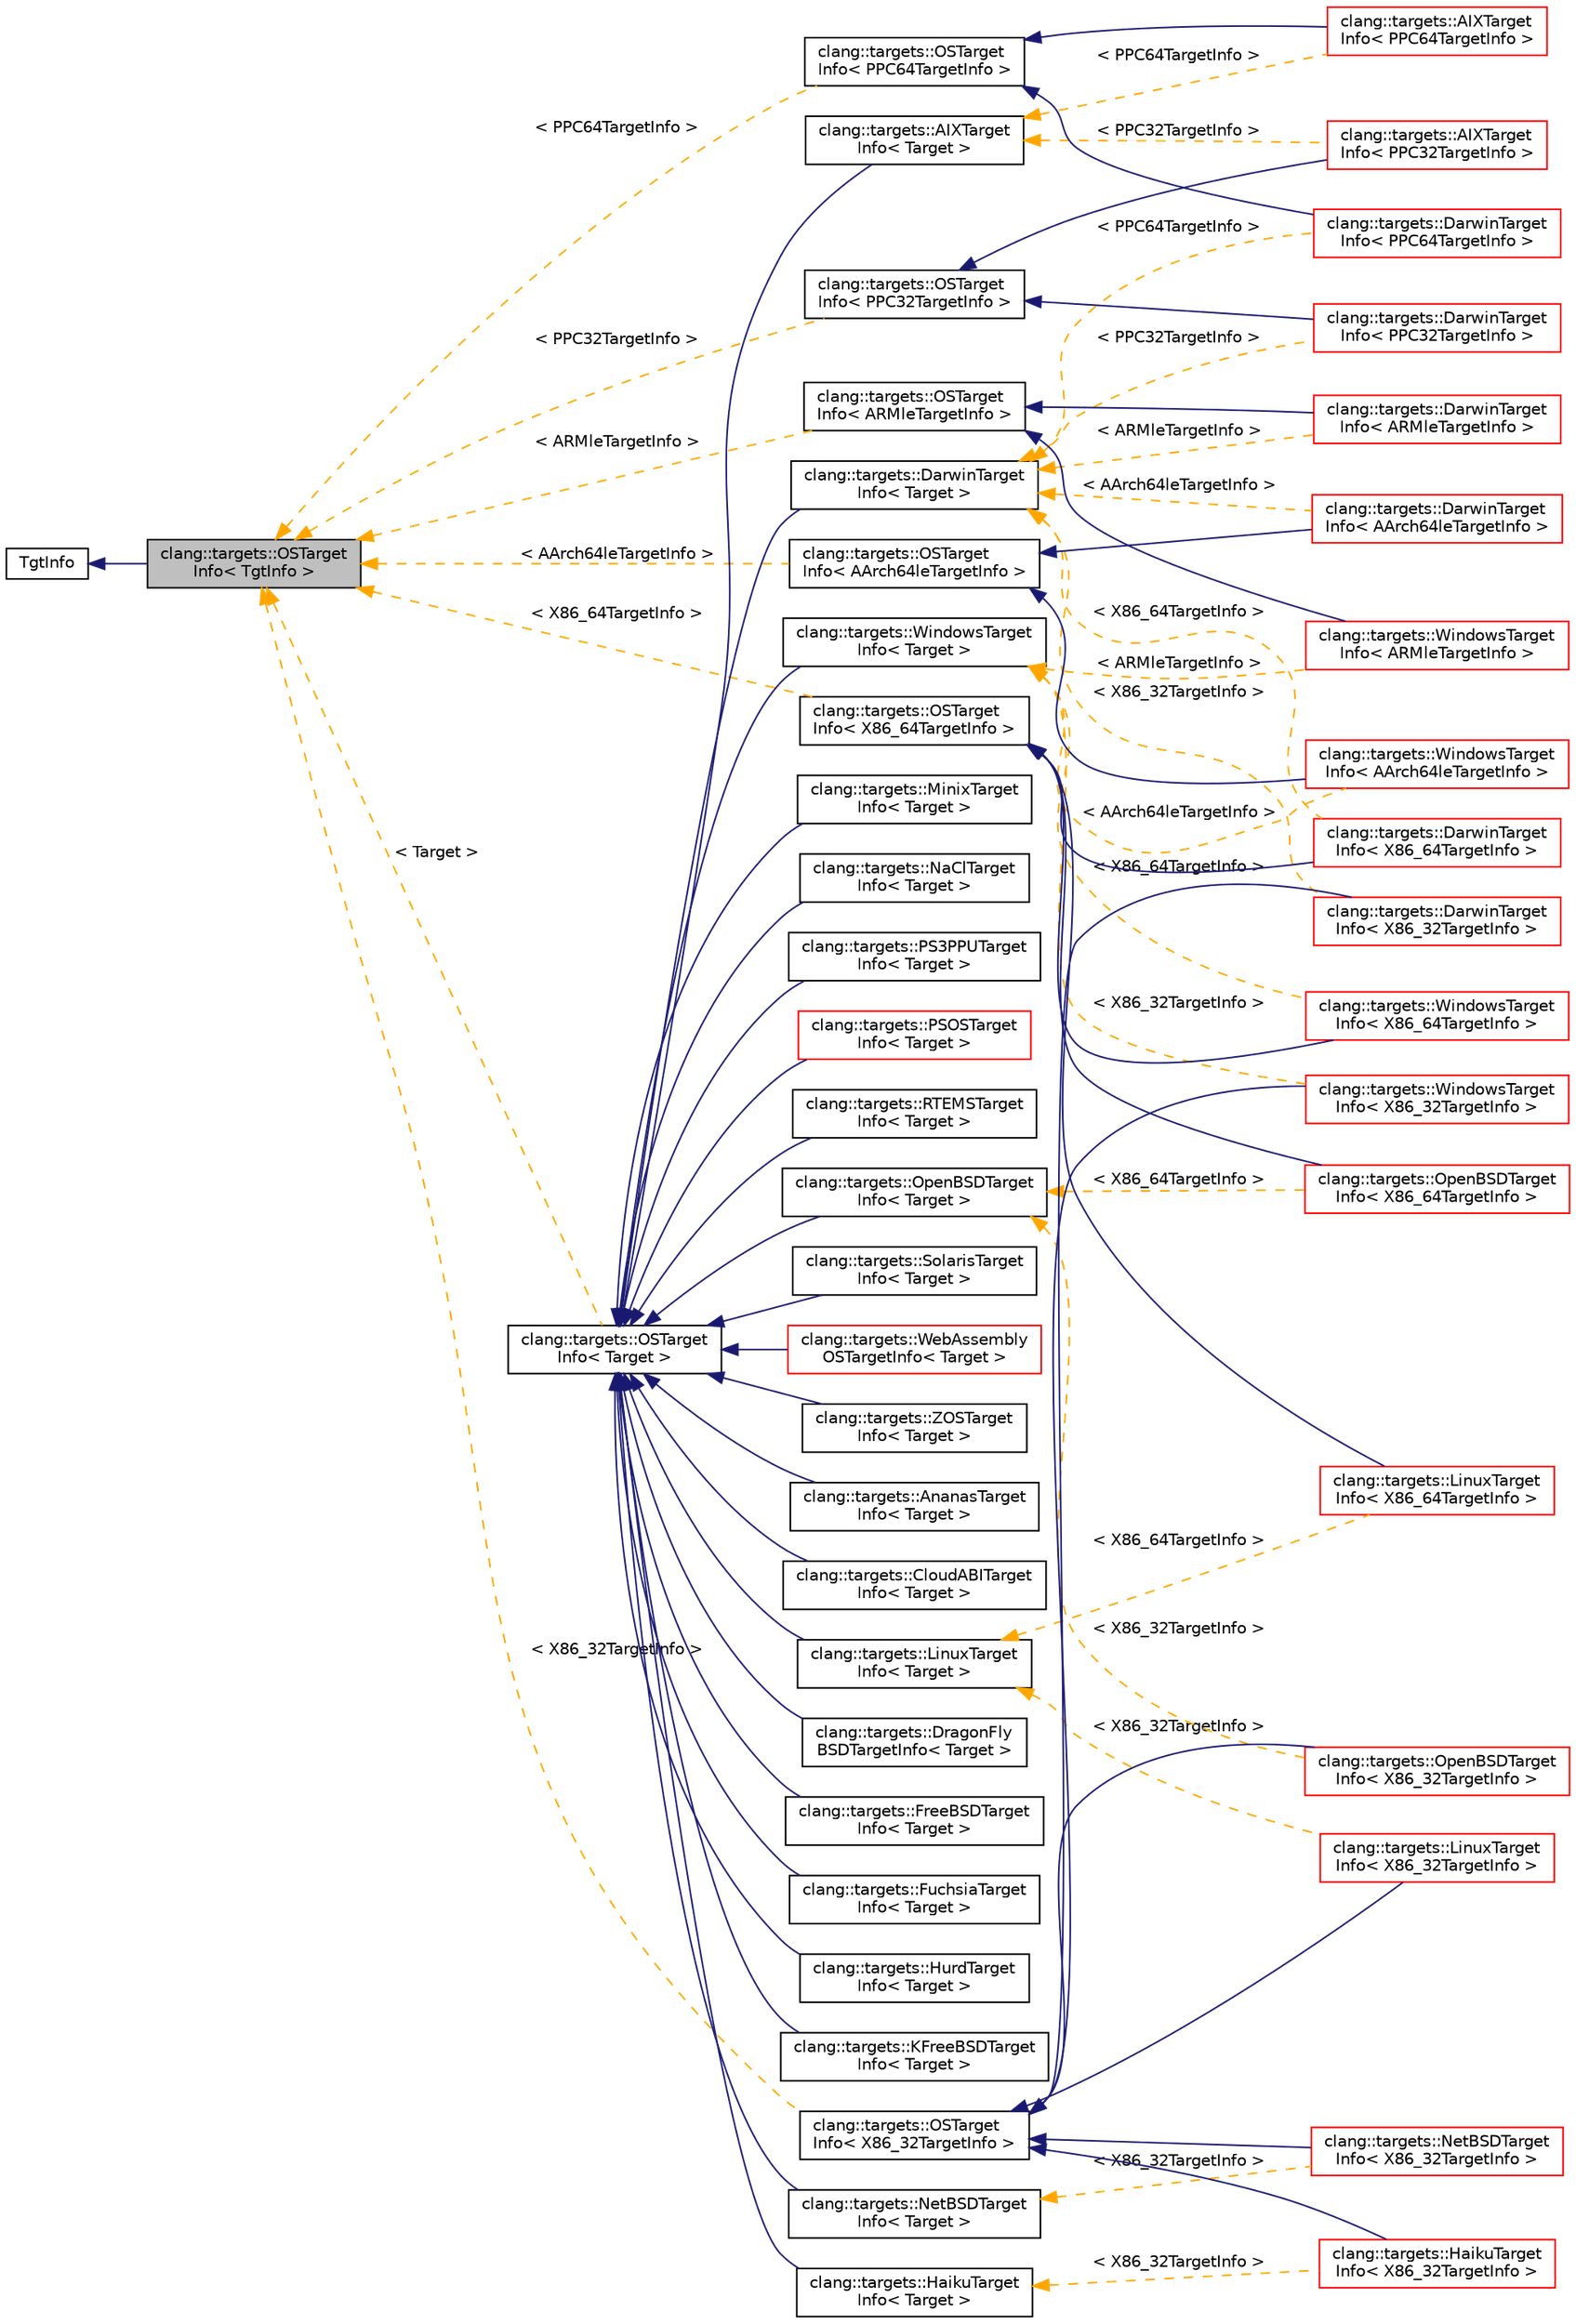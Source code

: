 digraph "clang::targets::OSTargetInfo&lt; TgtInfo &gt;"
{
 // LATEX_PDF_SIZE
  bgcolor="transparent";
  edge [fontname="Helvetica",fontsize="10",labelfontname="Helvetica",labelfontsize="10"];
  node [fontname="Helvetica",fontsize="10",shape=record];
  rankdir="LR";
  Node1 [label="clang::targets::OSTarget\lInfo\< TgtInfo \>",height=0.2,width=0.4,color="black", fillcolor="grey75", style="filled", fontcolor="black",tooltip=" "];
  Node2 -> Node1 [dir="back",color="midnightblue",fontsize="10",style="solid",fontname="Helvetica"];
  Node2 [label="TgtInfo",height=0.2,width=0.4,color="black",URL="$classTgtInfo.html",tooltip=" "];
  Node1 -> Node3 [dir="back",color="orange",fontsize="10",style="dashed",label=" \< Target \>" ,fontname="Helvetica"];
  Node3 [label="clang::targets::OSTarget\lInfo\< Target \>",height=0.2,width=0.4,color="black",URL="$classclang_1_1targets_1_1OSTargetInfo.html",tooltip=" "];
  Node3 -> Node4 [dir="back",color="midnightblue",fontsize="10",style="solid",fontname="Helvetica"];
  Node4 [label="clang::targets::AIXTarget\lInfo\< Target \>",height=0.2,width=0.4,color="black",URL="$classclang_1_1targets_1_1AIXTargetInfo.html",tooltip=" "];
  Node4 -> Node5 [dir="back",color="orange",fontsize="10",style="dashed",label=" \< PPC32TargetInfo \>" ,fontname="Helvetica"];
  Node5 [label="clang::targets::AIXTarget\lInfo\< PPC32TargetInfo \>",height=0.2,width=0.4,color="red",URL="$classclang_1_1targets_1_1AIXTargetInfo.html",tooltip=" "];
  Node4 -> Node7 [dir="back",color="orange",fontsize="10",style="dashed",label=" \< PPC64TargetInfo \>" ,fontname="Helvetica"];
  Node7 [label="clang::targets::AIXTarget\lInfo\< PPC64TargetInfo \>",height=0.2,width=0.4,color="red",URL="$classclang_1_1targets_1_1AIXTargetInfo.html",tooltip=" "];
  Node3 -> Node9 [dir="back",color="midnightblue",fontsize="10",style="solid",fontname="Helvetica"];
  Node9 [label="clang::targets::AnanasTarget\lInfo\< Target \>",height=0.2,width=0.4,color="black",URL="$classclang_1_1targets_1_1AnanasTargetInfo.html",tooltip=" "];
  Node3 -> Node10 [dir="back",color="midnightblue",fontsize="10",style="solid",fontname="Helvetica"];
  Node10 [label="clang::targets::CloudABITarget\lInfo\< Target \>",height=0.2,width=0.4,color="black",URL="$classclang_1_1targets_1_1CloudABITargetInfo.html",tooltip=" "];
  Node3 -> Node11 [dir="back",color="midnightblue",fontsize="10",style="solid",fontname="Helvetica"];
  Node11 [label="clang::targets::DarwinTarget\lInfo\< Target \>",height=0.2,width=0.4,color="black",URL="$classclang_1_1targets_1_1DarwinTargetInfo.html",tooltip=" "];
  Node11 -> Node12 [dir="back",color="orange",fontsize="10",style="dashed",label=" \< PPC32TargetInfo \>" ,fontname="Helvetica"];
  Node12 [label="clang::targets::DarwinTarget\lInfo\< PPC32TargetInfo \>",height=0.2,width=0.4,color="red",URL="$classclang_1_1targets_1_1DarwinTargetInfo.html",tooltip=" "];
  Node11 -> Node14 [dir="back",color="orange",fontsize="10",style="dashed",label=" \< X86_64TargetInfo \>" ,fontname="Helvetica"];
  Node14 [label="clang::targets::DarwinTarget\lInfo\< X86_64TargetInfo \>",height=0.2,width=0.4,color="red",URL="$classclang_1_1targets_1_1DarwinTargetInfo.html",tooltip=" "];
  Node11 -> Node16 [dir="back",color="orange",fontsize="10",style="dashed",label=" \< ARMleTargetInfo \>" ,fontname="Helvetica"];
  Node16 [label="clang::targets::DarwinTarget\lInfo\< ARMleTargetInfo \>",height=0.2,width=0.4,color="red",URL="$classclang_1_1targets_1_1DarwinTargetInfo.html",tooltip=" "];
  Node11 -> Node18 [dir="back",color="orange",fontsize="10",style="dashed",label=" \< PPC64TargetInfo \>" ,fontname="Helvetica"];
  Node18 [label="clang::targets::DarwinTarget\lInfo\< PPC64TargetInfo \>",height=0.2,width=0.4,color="red",URL="$classclang_1_1targets_1_1DarwinTargetInfo.html",tooltip=" "];
  Node11 -> Node20 [dir="back",color="orange",fontsize="10",style="dashed",label=" \< X86_32TargetInfo \>" ,fontname="Helvetica"];
  Node20 [label="clang::targets::DarwinTarget\lInfo\< X86_32TargetInfo \>",height=0.2,width=0.4,color="red",URL="$classclang_1_1targets_1_1DarwinTargetInfo.html",tooltip=" "];
  Node11 -> Node22 [dir="back",color="orange",fontsize="10",style="dashed",label=" \< AArch64leTargetInfo \>" ,fontname="Helvetica"];
  Node22 [label="clang::targets::DarwinTarget\lInfo\< AArch64leTargetInfo \>",height=0.2,width=0.4,color="red",URL="$classclang_1_1targets_1_1DarwinTargetInfo.html",tooltip=" "];
  Node3 -> Node24 [dir="back",color="midnightblue",fontsize="10",style="solid",fontname="Helvetica"];
  Node24 [label="clang::targets::DragonFly\lBSDTargetInfo\< Target \>",height=0.2,width=0.4,color="black",URL="$classclang_1_1targets_1_1DragonFlyBSDTargetInfo.html",tooltip=" "];
  Node3 -> Node25 [dir="back",color="midnightblue",fontsize="10",style="solid",fontname="Helvetica"];
  Node25 [label="clang::targets::FreeBSDTarget\lInfo\< Target \>",height=0.2,width=0.4,color="black",URL="$classclang_1_1targets_1_1FreeBSDTargetInfo.html",tooltip=" "];
  Node3 -> Node26 [dir="back",color="midnightblue",fontsize="10",style="solid",fontname="Helvetica"];
  Node26 [label="clang::targets::FuchsiaTarget\lInfo\< Target \>",height=0.2,width=0.4,color="black",URL="$classclang_1_1targets_1_1FuchsiaTargetInfo.html",tooltip=" "];
  Node3 -> Node27 [dir="back",color="midnightblue",fontsize="10",style="solid",fontname="Helvetica"];
  Node27 [label="clang::targets::HaikuTarget\lInfo\< Target \>",height=0.2,width=0.4,color="black",URL="$classclang_1_1targets_1_1HaikuTargetInfo.html",tooltip=" "];
  Node27 -> Node28 [dir="back",color="orange",fontsize="10",style="dashed",label=" \< X86_32TargetInfo \>" ,fontname="Helvetica"];
  Node28 [label="clang::targets::HaikuTarget\lInfo\< X86_32TargetInfo \>",height=0.2,width=0.4,color="red",URL="$classclang_1_1targets_1_1HaikuTargetInfo.html",tooltip=" "];
  Node3 -> Node30 [dir="back",color="midnightblue",fontsize="10",style="solid",fontname="Helvetica"];
  Node30 [label="clang::targets::HurdTarget\lInfo\< Target \>",height=0.2,width=0.4,color="black",URL="$classclang_1_1targets_1_1HurdTargetInfo.html",tooltip=" "];
  Node3 -> Node31 [dir="back",color="midnightblue",fontsize="10",style="solid",fontname="Helvetica"];
  Node31 [label="clang::targets::KFreeBSDTarget\lInfo\< Target \>",height=0.2,width=0.4,color="black",URL="$classclang_1_1targets_1_1KFreeBSDTargetInfo.html",tooltip=" "];
  Node3 -> Node32 [dir="back",color="midnightblue",fontsize="10",style="solid",fontname="Helvetica"];
  Node32 [label="clang::targets::LinuxTarget\lInfo\< Target \>",height=0.2,width=0.4,color="black",URL="$classclang_1_1targets_1_1LinuxTargetInfo.html",tooltip=" "];
  Node32 -> Node33 [dir="back",color="orange",fontsize="10",style="dashed",label=" \< X86_64TargetInfo \>" ,fontname="Helvetica"];
  Node33 [label="clang::targets::LinuxTarget\lInfo\< X86_64TargetInfo \>",height=0.2,width=0.4,color="red",URL="$classclang_1_1targets_1_1LinuxTargetInfo.html",tooltip=" "];
  Node32 -> Node35 [dir="back",color="orange",fontsize="10",style="dashed",label=" \< X86_32TargetInfo \>" ,fontname="Helvetica"];
  Node35 [label="clang::targets::LinuxTarget\lInfo\< X86_32TargetInfo \>",height=0.2,width=0.4,color="red",URL="$classclang_1_1targets_1_1LinuxTargetInfo.html",tooltip=" "];
  Node3 -> Node37 [dir="back",color="midnightblue",fontsize="10",style="solid",fontname="Helvetica"];
  Node37 [label="clang::targets::MinixTarget\lInfo\< Target \>",height=0.2,width=0.4,color="black",URL="$classclang_1_1targets_1_1MinixTargetInfo.html",tooltip=" "];
  Node3 -> Node38 [dir="back",color="midnightblue",fontsize="10",style="solid",fontname="Helvetica"];
  Node38 [label="clang::targets::NaClTarget\lInfo\< Target \>",height=0.2,width=0.4,color="black",URL="$classclang_1_1targets_1_1NaClTargetInfo.html",tooltip=" "];
  Node3 -> Node39 [dir="back",color="midnightblue",fontsize="10",style="solid",fontname="Helvetica"];
  Node39 [label="clang::targets::NetBSDTarget\lInfo\< Target \>",height=0.2,width=0.4,color="black",URL="$classclang_1_1targets_1_1NetBSDTargetInfo.html",tooltip=" "];
  Node39 -> Node40 [dir="back",color="orange",fontsize="10",style="dashed",label=" \< X86_32TargetInfo \>" ,fontname="Helvetica"];
  Node40 [label="clang::targets::NetBSDTarget\lInfo\< X86_32TargetInfo \>",height=0.2,width=0.4,color="red",URL="$classclang_1_1targets_1_1NetBSDTargetInfo.html",tooltip=" "];
  Node3 -> Node42 [dir="back",color="midnightblue",fontsize="10",style="solid",fontname="Helvetica"];
  Node42 [label="clang::targets::OpenBSDTarget\lInfo\< Target \>",height=0.2,width=0.4,color="black",URL="$classclang_1_1targets_1_1OpenBSDTargetInfo.html",tooltip=" "];
  Node42 -> Node43 [dir="back",color="orange",fontsize="10",style="dashed",label=" \< X86_64TargetInfo \>" ,fontname="Helvetica"];
  Node43 [label="clang::targets::OpenBSDTarget\lInfo\< X86_64TargetInfo \>",height=0.2,width=0.4,color="red",URL="$classclang_1_1targets_1_1OpenBSDTargetInfo.html",tooltip=" "];
  Node42 -> Node45 [dir="back",color="orange",fontsize="10",style="dashed",label=" \< X86_32TargetInfo \>" ,fontname="Helvetica"];
  Node45 [label="clang::targets::OpenBSDTarget\lInfo\< X86_32TargetInfo \>",height=0.2,width=0.4,color="red",URL="$classclang_1_1targets_1_1OpenBSDTargetInfo.html",tooltip=" "];
  Node3 -> Node47 [dir="back",color="midnightblue",fontsize="10",style="solid",fontname="Helvetica"];
  Node47 [label="clang::targets::PS3PPUTarget\lInfo\< Target \>",height=0.2,width=0.4,color="black",URL="$classclang_1_1targets_1_1PS3PPUTargetInfo.html",tooltip=" "];
  Node3 -> Node48 [dir="back",color="midnightblue",fontsize="10",style="solid",fontname="Helvetica"];
  Node48 [label="clang::targets::PSOSTarget\lInfo\< Target \>",height=0.2,width=0.4,color="red",URL="$classclang_1_1targets_1_1PSOSTargetInfo.html",tooltip=" "];
  Node3 -> Node51 [dir="back",color="midnightblue",fontsize="10",style="solid",fontname="Helvetica"];
  Node51 [label="clang::targets::RTEMSTarget\lInfo\< Target \>",height=0.2,width=0.4,color="black",URL="$classclang_1_1targets_1_1RTEMSTargetInfo.html",tooltip=" "];
  Node3 -> Node52 [dir="back",color="midnightblue",fontsize="10",style="solid",fontname="Helvetica"];
  Node52 [label="clang::targets::SolarisTarget\lInfo\< Target \>",height=0.2,width=0.4,color="black",URL="$classclang_1_1targets_1_1SolarisTargetInfo.html",tooltip=" "];
  Node3 -> Node53 [dir="back",color="midnightblue",fontsize="10",style="solid",fontname="Helvetica"];
  Node53 [label="clang::targets::WebAssembly\lOSTargetInfo\< Target \>",height=0.2,width=0.4,color="red",URL="$classclang_1_1targets_1_1WebAssemblyOSTargetInfo.html",tooltip=" "];
  Node3 -> Node56 [dir="back",color="midnightblue",fontsize="10",style="solid",fontname="Helvetica"];
  Node56 [label="clang::targets::WindowsTarget\lInfo\< Target \>",height=0.2,width=0.4,color="black",URL="$classclang_1_1targets_1_1WindowsTargetInfo.html",tooltip=" "];
  Node56 -> Node57 [dir="back",color="orange",fontsize="10",style="dashed",label=" \< X86_64TargetInfo \>" ,fontname="Helvetica"];
  Node57 [label="clang::targets::WindowsTarget\lInfo\< X86_64TargetInfo \>",height=0.2,width=0.4,color="red",URL="$classclang_1_1targets_1_1WindowsTargetInfo.html",tooltip=" "];
  Node56 -> Node61 [dir="back",color="orange",fontsize="10",style="dashed",label=" \< ARMleTargetInfo \>" ,fontname="Helvetica"];
  Node61 [label="clang::targets::WindowsTarget\lInfo\< ARMleTargetInfo \>",height=0.2,width=0.4,color="red",URL="$classclang_1_1targets_1_1WindowsTargetInfo.html",tooltip=" "];
  Node56 -> Node66 [dir="back",color="orange",fontsize="10",style="dashed",label=" \< AArch64leTargetInfo \>" ,fontname="Helvetica"];
  Node66 [label="clang::targets::WindowsTarget\lInfo\< AArch64leTargetInfo \>",height=0.2,width=0.4,color="red",URL="$classclang_1_1targets_1_1WindowsTargetInfo.html",tooltip=" "];
  Node56 -> Node70 [dir="back",color="orange",fontsize="10",style="dashed",label=" \< X86_32TargetInfo \>" ,fontname="Helvetica"];
  Node70 [label="clang::targets::WindowsTarget\lInfo\< X86_32TargetInfo \>",height=0.2,width=0.4,color="red",URL="$classclang_1_1targets_1_1WindowsTargetInfo.html",tooltip=" "];
  Node3 -> Node74 [dir="back",color="midnightblue",fontsize="10",style="solid",fontname="Helvetica"];
  Node74 [label="clang::targets::ZOSTarget\lInfo\< Target \>",height=0.2,width=0.4,color="black",URL="$classclang_1_1targets_1_1ZOSTargetInfo.html",tooltip=" "];
  Node1 -> Node75 [dir="back",color="orange",fontsize="10",style="dashed",label=" \< PPC32TargetInfo \>" ,fontname="Helvetica"];
  Node75 [label="clang::targets::OSTarget\lInfo\< PPC32TargetInfo \>",height=0.2,width=0.4,color="black",URL="$classclang_1_1targets_1_1OSTargetInfo.html",tooltip=" "];
  Node75 -> Node5 [dir="back",color="midnightblue",fontsize="10",style="solid",fontname="Helvetica"];
  Node75 -> Node12 [dir="back",color="midnightblue",fontsize="10",style="solid",fontname="Helvetica"];
  Node1 -> Node76 [dir="back",color="orange",fontsize="10",style="dashed",label=" \< X86_64TargetInfo \>" ,fontname="Helvetica"];
  Node76 [label="clang::targets::OSTarget\lInfo\< X86_64TargetInfo \>",height=0.2,width=0.4,color="black",URL="$classclang_1_1targets_1_1OSTargetInfo.html",tooltip=" "];
  Node76 -> Node14 [dir="back",color="midnightblue",fontsize="10",style="solid",fontname="Helvetica"];
  Node76 -> Node33 [dir="back",color="midnightblue",fontsize="10",style="solid",fontname="Helvetica"];
  Node76 -> Node43 [dir="back",color="midnightblue",fontsize="10",style="solid",fontname="Helvetica"];
  Node76 -> Node57 [dir="back",color="midnightblue",fontsize="10",style="solid",fontname="Helvetica"];
  Node1 -> Node77 [dir="back",color="orange",fontsize="10",style="dashed",label=" \< ARMleTargetInfo \>" ,fontname="Helvetica"];
  Node77 [label="clang::targets::OSTarget\lInfo\< ARMleTargetInfo \>",height=0.2,width=0.4,color="black",URL="$classclang_1_1targets_1_1OSTargetInfo.html",tooltip=" "];
  Node77 -> Node16 [dir="back",color="midnightblue",fontsize="10",style="solid",fontname="Helvetica"];
  Node77 -> Node61 [dir="back",color="midnightblue",fontsize="10",style="solid",fontname="Helvetica"];
  Node1 -> Node78 [dir="back",color="orange",fontsize="10",style="dashed",label=" \< PPC64TargetInfo \>" ,fontname="Helvetica"];
  Node78 [label="clang::targets::OSTarget\lInfo\< PPC64TargetInfo \>",height=0.2,width=0.4,color="black",URL="$classclang_1_1targets_1_1OSTargetInfo.html",tooltip=" "];
  Node78 -> Node7 [dir="back",color="midnightblue",fontsize="10",style="solid",fontname="Helvetica"];
  Node78 -> Node18 [dir="back",color="midnightblue",fontsize="10",style="solid",fontname="Helvetica"];
  Node1 -> Node79 [dir="back",color="orange",fontsize="10",style="dashed",label=" \< AArch64leTargetInfo \>" ,fontname="Helvetica"];
  Node79 [label="clang::targets::OSTarget\lInfo\< AArch64leTargetInfo \>",height=0.2,width=0.4,color="black",URL="$classclang_1_1targets_1_1OSTargetInfo.html",tooltip=" "];
  Node79 -> Node22 [dir="back",color="midnightblue",fontsize="10",style="solid",fontname="Helvetica"];
  Node79 -> Node66 [dir="back",color="midnightblue",fontsize="10",style="solid",fontname="Helvetica"];
  Node1 -> Node80 [dir="back",color="orange",fontsize="10",style="dashed",label=" \< X86_32TargetInfo \>" ,fontname="Helvetica"];
  Node80 [label="clang::targets::OSTarget\lInfo\< X86_32TargetInfo \>",height=0.2,width=0.4,color="black",URL="$classclang_1_1targets_1_1OSTargetInfo.html",tooltip=" "];
  Node80 -> Node20 [dir="back",color="midnightblue",fontsize="10",style="solid",fontname="Helvetica"];
  Node80 -> Node28 [dir="back",color="midnightblue",fontsize="10",style="solid",fontname="Helvetica"];
  Node80 -> Node35 [dir="back",color="midnightblue",fontsize="10",style="solid",fontname="Helvetica"];
  Node80 -> Node40 [dir="back",color="midnightblue",fontsize="10",style="solid",fontname="Helvetica"];
  Node80 -> Node45 [dir="back",color="midnightblue",fontsize="10",style="solid",fontname="Helvetica"];
  Node80 -> Node70 [dir="back",color="midnightblue",fontsize="10",style="solid",fontname="Helvetica"];
}
